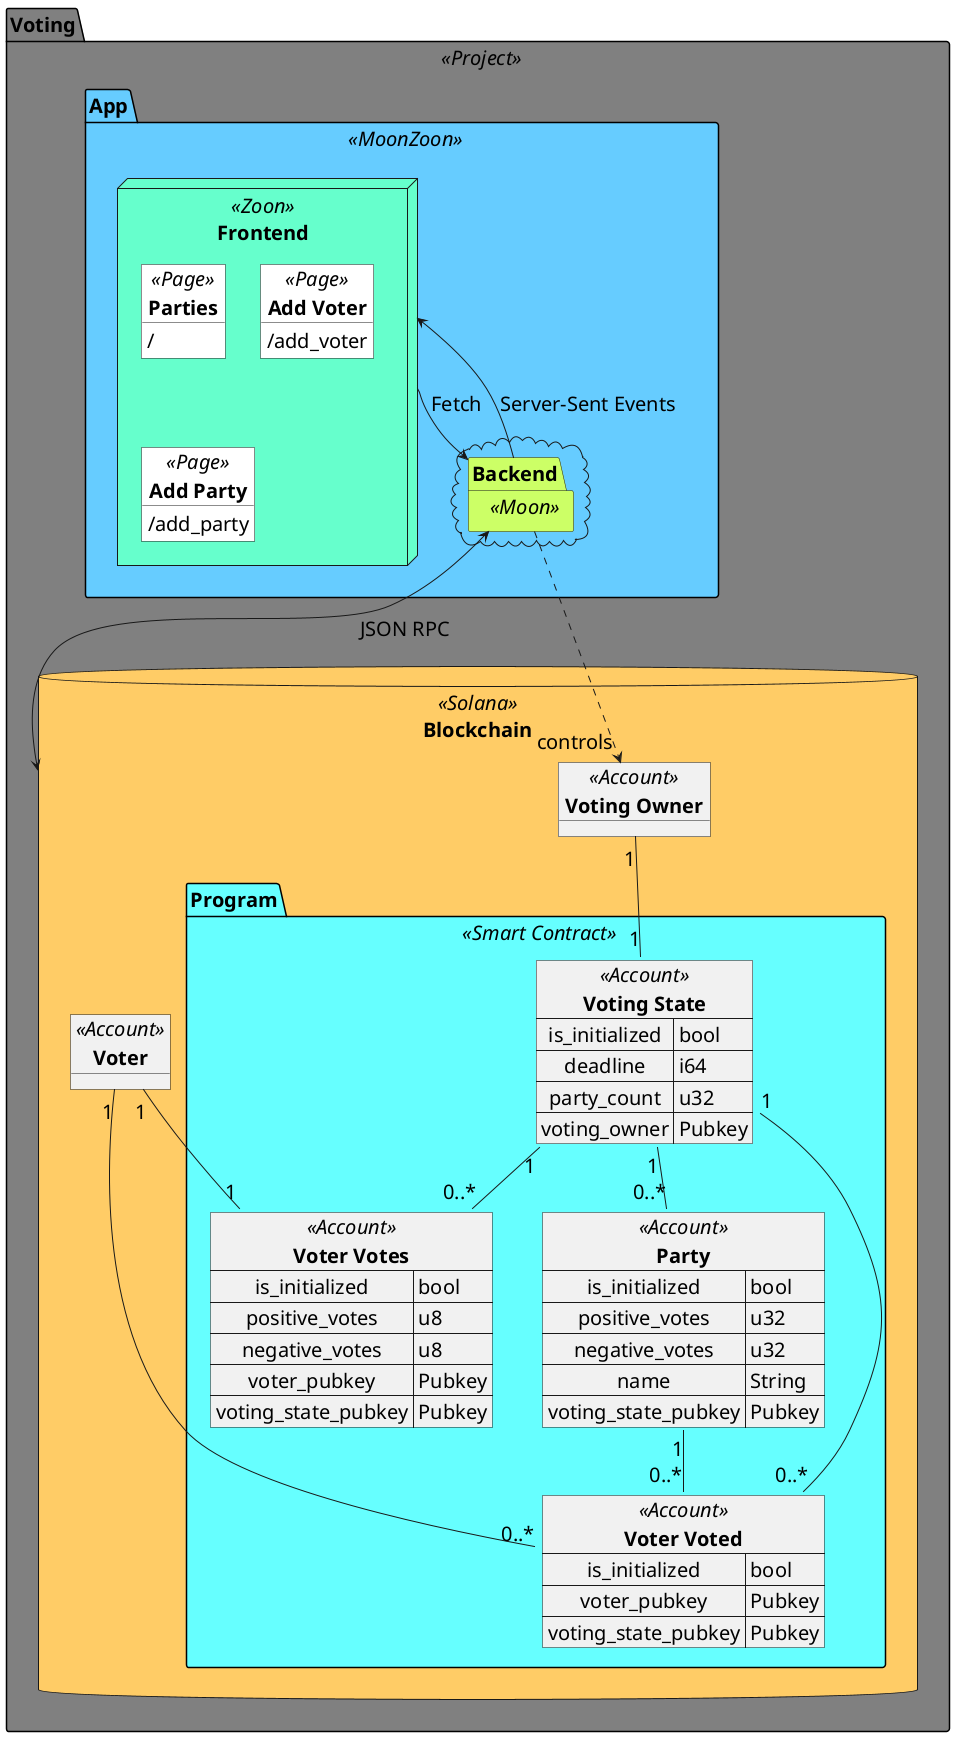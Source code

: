@startuml Architecture

skinparam defaultFontSize 20
skinparam package {
    BackgroundColor<<Project>> gray
    BackgroundColor<<MoonZoon>> #66ccff
    BackgroundColor<<Moon>> #ccff66
    BackgroundColor<<Page>> #ffcc66
    BackgroundColor<<Smart Contract>> #66ffff
}
skinparam node {
    BackgroundColor<<Zoon>> #66ffcc 
}
skinparam object {
    BackgroundColor<<Page>> #ffffff
}
skinparam database {
    BackgroundColor<<Solana>> #ffcc66
}

package Voting <<Project>> {
    package App <<MoonZoon>> {
        node Frontend <<Zoon>> {
            object "**Parties**" as Parties <<Page>> {
                /
            }
            object "**Add Voter**" as AddVoter <<Page>> {
                /add_voter
            }
            object "**Add Party**" as AddParty <<Page>> {
                /add_party
            }
        }
        cloud { 
            package Backend <<Moon>> {
            }
        }
        Frontend --> Backend : Fetch
    Frontend <-- Backend : Server-Sent Events
    }
    database Blockchain <<Solana>> {
        object "**Voting Owner**" as VotingOwner <<Account>> {
        }
        object "**Voter**" as Voter <<Account>> {
        }
        package Program <<Smart Contract>> {
            map "**Party**" as Party <<Account>> {
                is_initialized => bool
                positive_votes => u32
                negative_votes => u32
                name => String
                voting_state_pubkey => Pubkey
            }
            map "**Voter Voted**" as VoterVoted <<Account>> {
                is_initialized => bool
                voter_pubkey => Pubkey
                voting_state_pubkey => Pubkey
            }
            map "**Voter Votes**" as VoterVotes <<Account>> {
                is_initialized => bool
                positive_votes => u8
                negative_votes => u8
                voter_pubkey => Pubkey
                voting_state_pubkey => Pubkey
            }
            map "**Voting State**" as VotingState <<Account>> {
                is_initialized => bool
                deadline => i64
                party_count => u32
                voting_owner => Pubkey
            }
        }
        VotingOwner "1" -- "1" VotingState
        VotingState "1" -- "0..*" Party
        VotingState "1" -- "0..*" VoterVotes
        VotingState "1" -- "0..*" VoterVoted
        Party "1" -- "0..*" VoterVoted
        Voter "1" -- "0..*" VoterVoted
        Voter "1" -- "1" VoterVotes
    }
    Backend <--> Blockchain : JSON RPC
    Backend ..> "controls" VotingOwner
}

@enduml
